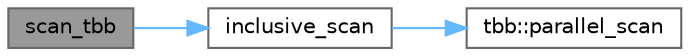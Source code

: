 digraph "scan_tbb"
{
 // LATEX_PDF_SIZE
  bgcolor="transparent";
  edge [fontname=Helvetica,fontsize=10,labelfontname=Helvetica,labelfontsize=10];
  node [fontname=Helvetica,fontsize=10,shape=box,height=0.2,width=0.4];
  rankdir="LR";
  Node1 [id="Node000001",label="scan_tbb",height=0.2,width=0.4,color="gray40", fillcolor="grey60", style="filled", fontcolor="black",tooltip=" "];
  Node1 -> Node2 [id="edge3_Node000001_Node000002",color="steelblue1",style="solid",tooltip=" "];
  Node2 [id="Node000002",label="inclusive_scan",height=0.2,width=0.4,color="grey40", fillcolor="white", style="filled",URL="$benchmarks_2scan_2tbb_8cpp.html#a9df94e2a15e55692c7dfbacdc9b838fd",tooltip=" "];
  Node2 -> Node3 [id="edge4_Node000002_Node000003",color="steelblue1",style="solid",tooltip=" "];
  Node3 [id="Node000003",label="tbb::parallel_scan",height=0.2,width=0.4,color="grey40", fillcolor="white", style="filled",URL="$group__algorithms.html#gae7eaaf124471a6c603b28fc925e8fbbb",tooltip="Parallel prefix with default partitioner"];
}
